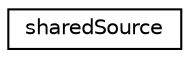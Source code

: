 digraph "Graphical Class Hierarchy"
{
  edge [fontname="Helvetica",fontsize="10",labelfontname="Helvetica",labelfontsize="10"];
  node [fontname="Helvetica",fontsize="10",shape=record];
  rankdir="LR";
  Node1 [label="sharedSource",height=0.2,width=0.4,color="black", fillcolor="white", style="filled",URL="$structshared_source.html"];
}
